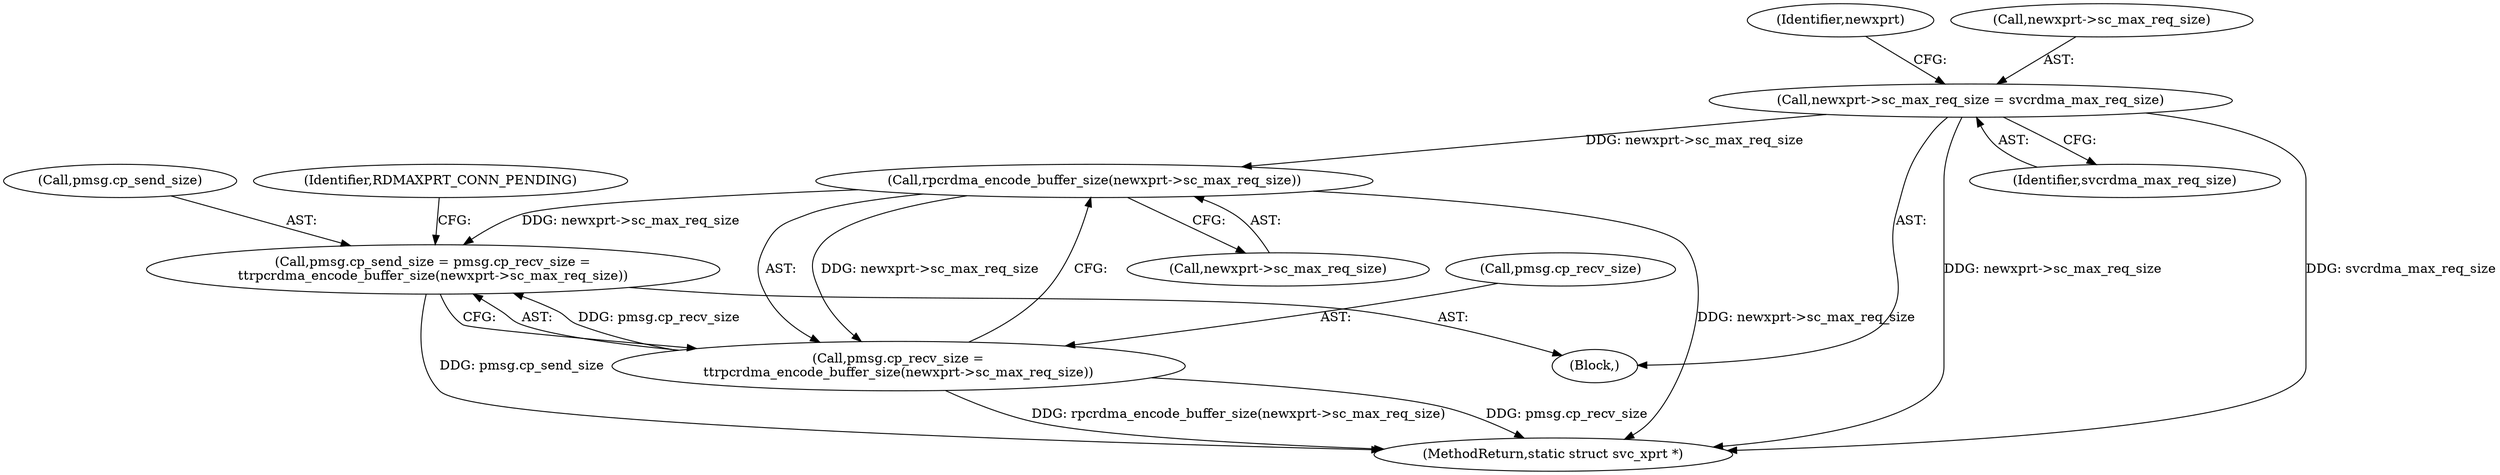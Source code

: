 digraph "0_linux_c70422f760c120480fee4de6c38804c72aa26bc1_44@pointer" {
"1000227" [label="(Call,newxprt->sc_max_req_size = svcrdma_max_req_size)"];
"1000657" [label="(Call,rpcrdma_encode_buffer_size(newxprt->sc_max_req_size))"];
"1000649" [label="(Call,pmsg.cp_send_size = pmsg.cp_recv_size =\n\t\trpcrdma_encode_buffer_size(newxprt->sc_max_req_size))"];
"1000653" [label="(Call,pmsg.cp_recv_size =\n\t\trpcrdma_encode_buffer_size(newxprt->sc_max_req_size))"];
"1000817" [label="(MethodReturn,static struct svc_xprt *)"];
"1000231" [label="(Identifier,svcrdma_max_req_size)"];
"1000654" [label="(Call,pmsg.cp_recv_size)"];
"1000650" [label="(Call,pmsg.cp_send_size)"];
"1000113" [label="(Block,)"];
"1000234" [label="(Identifier,newxprt)"];
"1000658" [label="(Call,newxprt->sc_max_req_size)"];
"1000657" [label="(Call,rpcrdma_encode_buffer_size(newxprt->sc_max_req_size))"];
"1000649" [label="(Call,pmsg.cp_send_size = pmsg.cp_recv_size =\n\t\trpcrdma_encode_buffer_size(newxprt->sc_max_req_size))"];
"1000662" [label="(Identifier,RDMAXPRT_CONN_PENDING)"];
"1000228" [label="(Call,newxprt->sc_max_req_size)"];
"1000227" [label="(Call,newxprt->sc_max_req_size = svcrdma_max_req_size)"];
"1000653" [label="(Call,pmsg.cp_recv_size =\n\t\trpcrdma_encode_buffer_size(newxprt->sc_max_req_size))"];
"1000227" -> "1000113"  [label="AST: "];
"1000227" -> "1000231"  [label="CFG: "];
"1000228" -> "1000227"  [label="AST: "];
"1000231" -> "1000227"  [label="AST: "];
"1000234" -> "1000227"  [label="CFG: "];
"1000227" -> "1000817"  [label="DDG: newxprt->sc_max_req_size"];
"1000227" -> "1000817"  [label="DDG: svcrdma_max_req_size"];
"1000227" -> "1000657"  [label="DDG: newxprt->sc_max_req_size"];
"1000657" -> "1000653"  [label="AST: "];
"1000657" -> "1000658"  [label="CFG: "];
"1000658" -> "1000657"  [label="AST: "];
"1000653" -> "1000657"  [label="CFG: "];
"1000657" -> "1000817"  [label="DDG: newxprt->sc_max_req_size"];
"1000657" -> "1000649"  [label="DDG: newxprt->sc_max_req_size"];
"1000657" -> "1000653"  [label="DDG: newxprt->sc_max_req_size"];
"1000649" -> "1000113"  [label="AST: "];
"1000649" -> "1000653"  [label="CFG: "];
"1000650" -> "1000649"  [label="AST: "];
"1000653" -> "1000649"  [label="AST: "];
"1000662" -> "1000649"  [label="CFG: "];
"1000649" -> "1000817"  [label="DDG: pmsg.cp_send_size"];
"1000653" -> "1000649"  [label="DDG: pmsg.cp_recv_size"];
"1000654" -> "1000653"  [label="AST: "];
"1000653" -> "1000817"  [label="DDG: rpcrdma_encode_buffer_size(newxprt->sc_max_req_size)"];
"1000653" -> "1000817"  [label="DDG: pmsg.cp_recv_size"];
}
